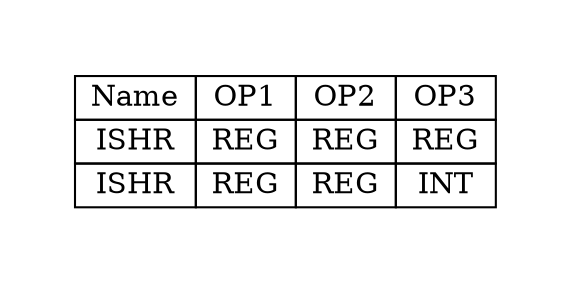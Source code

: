 digraph{
graph [pad="0.5", nodesep="0.5", ranksep="2" ]
node [shape=plain]
Foo [label=<
<table border="0" cellborder="1" cellspacing="0">
<tr><td> Name </td> <td> OP1 </td><td> OP2 </td><td> OP3 </td> </tr>
<tr><td> ISHR </td><td> REG </td><td> REG </td><td> REG </td> </tr>
<tr><td> ISHR </td><td> REG </td><td> REG </td><td> INT </td> </tr>
</table>>];
}
